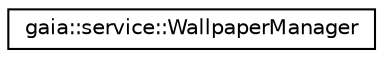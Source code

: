 digraph G
{
  edge [fontname="Helvetica",fontsize="10",labelfontname="Helvetica",labelfontsize="10"];
  node [fontname="Helvetica",fontsize="10",shape=record];
  rankdir=LR;
  Node1 [label="gaia::service::WallpaperManager",height=0.2,width=0.4,color="black", fillcolor="white", style="filled",URL="$d5/de2/classgaia_1_1service_1_1_wallpaper_manager.html",tooltip="Provides access to the system wallpaper."];
}
